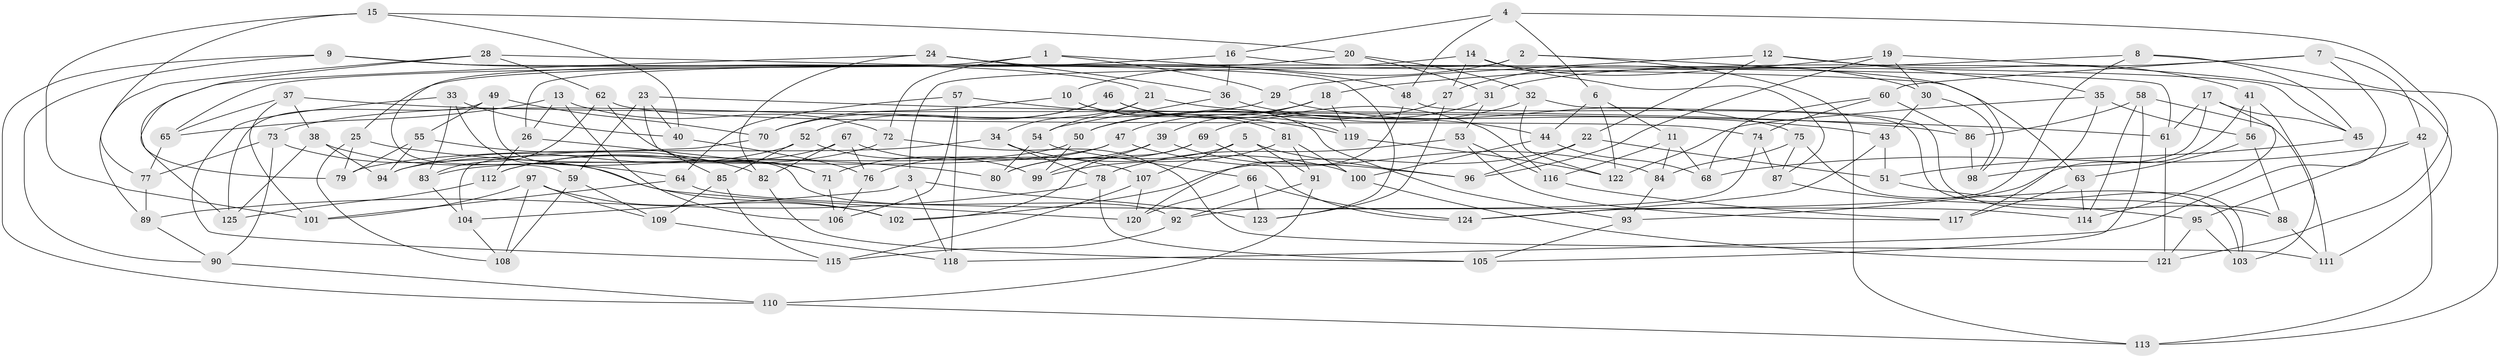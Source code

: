 // Generated by graph-tools (version 1.1) at 2025/11/02/27/25 16:11:43]
// undirected, 125 vertices, 250 edges
graph export_dot {
graph [start="1"]
  node [color=gray90,style=filled];
  1;
  2;
  3;
  4;
  5;
  6;
  7;
  8;
  9;
  10;
  11;
  12;
  13;
  14;
  15;
  16;
  17;
  18;
  19;
  20;
  21;
  22;
  23;
  24;
  25;
  26;
  27;
  28;
  29;
  30;
  31;
  32;
  33;
  34;
  35;
  36;
  37;
  38;
  39;
  40;
  41;
  42;
  43;
  44;
  45;
  46;
  47;
  48;
  49;
  50;
  51;
  52;
  53;
  54;
  55;
  56;
  57;
  58;
  59;
  60;
  61;
  62;
  63;
  64;
  65;
  66;
  67;
  68;
  69;
  70;
  71;
  72;
  73;
  74;
  75;
  76;
  77;
  78;
  79;
  80;
  81;
  82;
  83;
  84;
  85;
  86;
  87;
  88;
  89;
  90;
  91;
  92;
  93;
  94;
  95;
  96;
  97;
  98;
  99;
  100;
  101;
  102;
  103;
  104;
  105;
  106;
  107;
  108;
  109;
  110;
  111;
  112;
  113;
  114;
  115;
  116;
  117;
  118;
  119;
  120;
  121;
  122;
  123;
  124;
  125;
  1 -- 48;
  1 -- 59;
  1 -- 29;
  1 -- 72;
  2 -- 98;
  2 -- 113;
  2 -- 10;
  2 -- 3;
  3 -- 104;
  3 -- 123;
  3 -- 118;
  4 -- 121;
  4 -- 16;
  4 -- 6;
  4 -- 48;
  5 -- 96;
  5 -- 91;
  5 -- 107;
  5 -- 80;
  6 -- 44;
  6 -- 11;
  6 -- 122;
  7 -- 118;
  7 -- 60;
  7 -- 42;
  7 -- 31;
  8 -- 18;
  8 -- 45;
  8 -- 113;
  8 -- 124;
  9 -- 45;
  9 -- 21;
  9 -- 110;
  9 -- 90;
  10 -- 93;
  10 -- 81;
  10 -- 70;
  11 -- 68;
  11 -- 116;
  11 -- 84;
  12 -- 41;
  12 -- 22;
  12 -- 35;
  12 -- 29;
  13 -- 26;
  13 -- 65;
  13 -- 106;
  13 -- 72;
  14 -- 26;
  14 -- 27;
  14 -- 30;
  14 -- 87;
  15 -- 40;
  15 -- 20;
  15 -- 101;
  15 -- 77;
  16 -- 61;
  16 -- 36;
  16 -- 65;
  17 -- 114;
  17 -- 98;
  17 -- 61;
  17 -- 45;
  18 -- 50;
  18 -- 39;
  18 -- 119;
  19 -- 30;
  19 -- 27;
  19 -- 111;
  19 -- 96;
  20 -- 31;
  20 -- 25;
  20 -- 32;
  21 -- 54;
  21 -- 34;
  21 -- 43;
  22 -- 96;
  22 -- 102;
  22 -- 51;
  23 -- 40;
  23 -- 61;
  23 -- 59;
  23 -- 85;
  24 -- 123;
  24 -- 125;
  24 -- 36;
  24 -- 82;
  25 -- 108;
  25 -- 80;
  25 -- 79;
  26 -- 112;
  26 -- 71;
  27 -- 123;
  27 -- 47;
  28 -- 63;
  28 -- 62;
  28 -- 89;
  28 -- 79;
  29 -- 73;
  29 -- 75;
  30 -- 98;
  30 -- 43;
  31 -- 69;
  31 -- 53;
  32 -- 122;
  32 -- 50;
  32 -- 88;
  33 -- 83;
  33 -- 102;
  33 -- 40;
  33 -- 115;
  34 -- 79;
  34 -- 78;
  34 -- 100;
  35 -- 117;
  35 -- 56;
  35 -- 122;
  36 -- 44;
  36 -- 54;
  37 -- 65;
  37 -- 101;
  37 -- 38;
  37 -- 86;
  38 -- 94;
  38 -- 64;
  38 -- 125;
  39 -- 96;
  39 -- 99;
  39 -- 76;
  40 -- 76;
  41 -- 93;
  41 -- 103;
  41 -- 56;
  42 -- 113;
  42 -- 68;
  42 -- 95;
  43 -- 51;
  43 -- 124;
  44 -- 100;
  44 -- 68;
  45 -- 51;
  46 -- 70;
  46 -- 116;
  46 -- 119;
  46 -- 52;
  47 -- 84;
  47 -- 71;
  47 -- 83;
  48 -- 103;
  48 -- 120;
  49 -- 55;
  49 -- 92;
  49 -- 70;
  49 -- 125;
  50 -- 99;
  50 -- 94;
  51 -- 88;
  52 -- 85;
  52 -- 94;
  52 -- 99;
  53 -- 116;
  53 -- 117;
  53 -- 78;
  54 -- 66;
  54 -- 80;
  55 -- 82;
  55 -- 79;
  55 -- 94;
  56 -- 63;
  56 -- 88;
  57 -- 106;
  57 -- 64;
  57 -- 119;
  57 -- 118;
  58 -- 86;
  58 -- 105;
  58 -- 114;
  58 -- 111;
  59 -- 109;
  59 -- 108;
  60 -- 74;
  60 -- 86;
  60 -- 68;
  61 -- 121;
  62 -- 74;
  62 -- 83;
  62 -- 71;
  63 -- 117;
  63 -- 114;
  64 -- 114;
  64 -- 101;
  65 -- 77;
  66 -- 124;
  66 -- 123;
  66 -- 120;
  67 -- 112;
  67 -- 82;
  67 -- 107;
  67 -- 76;
  69 -- 102;
  69 -- 124;
  69 -- 80;
  70 -- 104;
  71 -- 106;
  72 -- 111;
  72 -- 112;
  73 -- 90;
  73 -- 120;
  73 -- 77;
  74 -- 87;
  74 -- 92;
  75 -- 103;
  75 -- 84;
  75 -- 87;
  76 -- 106;
  77 -- 89;
  78 -- 89;
  78 -- 105;
  81 -- 99;
  81 -- 100;
  81 -- 91;
  82 -- 105;
  83 -- 104;
  84 -- 93;
  85 -- 115;
  85 -- 109;
  86 -- 98;
  87 -- 95;
  88 -- 111;
  89 -- 90;
  90 -- 110;
  91 -- 92;
  91 -- 110;
  92 -- 115;
  93 -- 105;
  95 -- 103;
  95 -- 121;
  97 -- 102;
  97 -- 109;
  97 -- 101;
  97 -- 108;
  100 -- 121;
  104 -- 108;
  107 -- 115;
  107 -- 120;
  109 -- 118;
  110 -- 113;
  112 -- 125;
  116 -- 117;
  119 -- 122;
}
